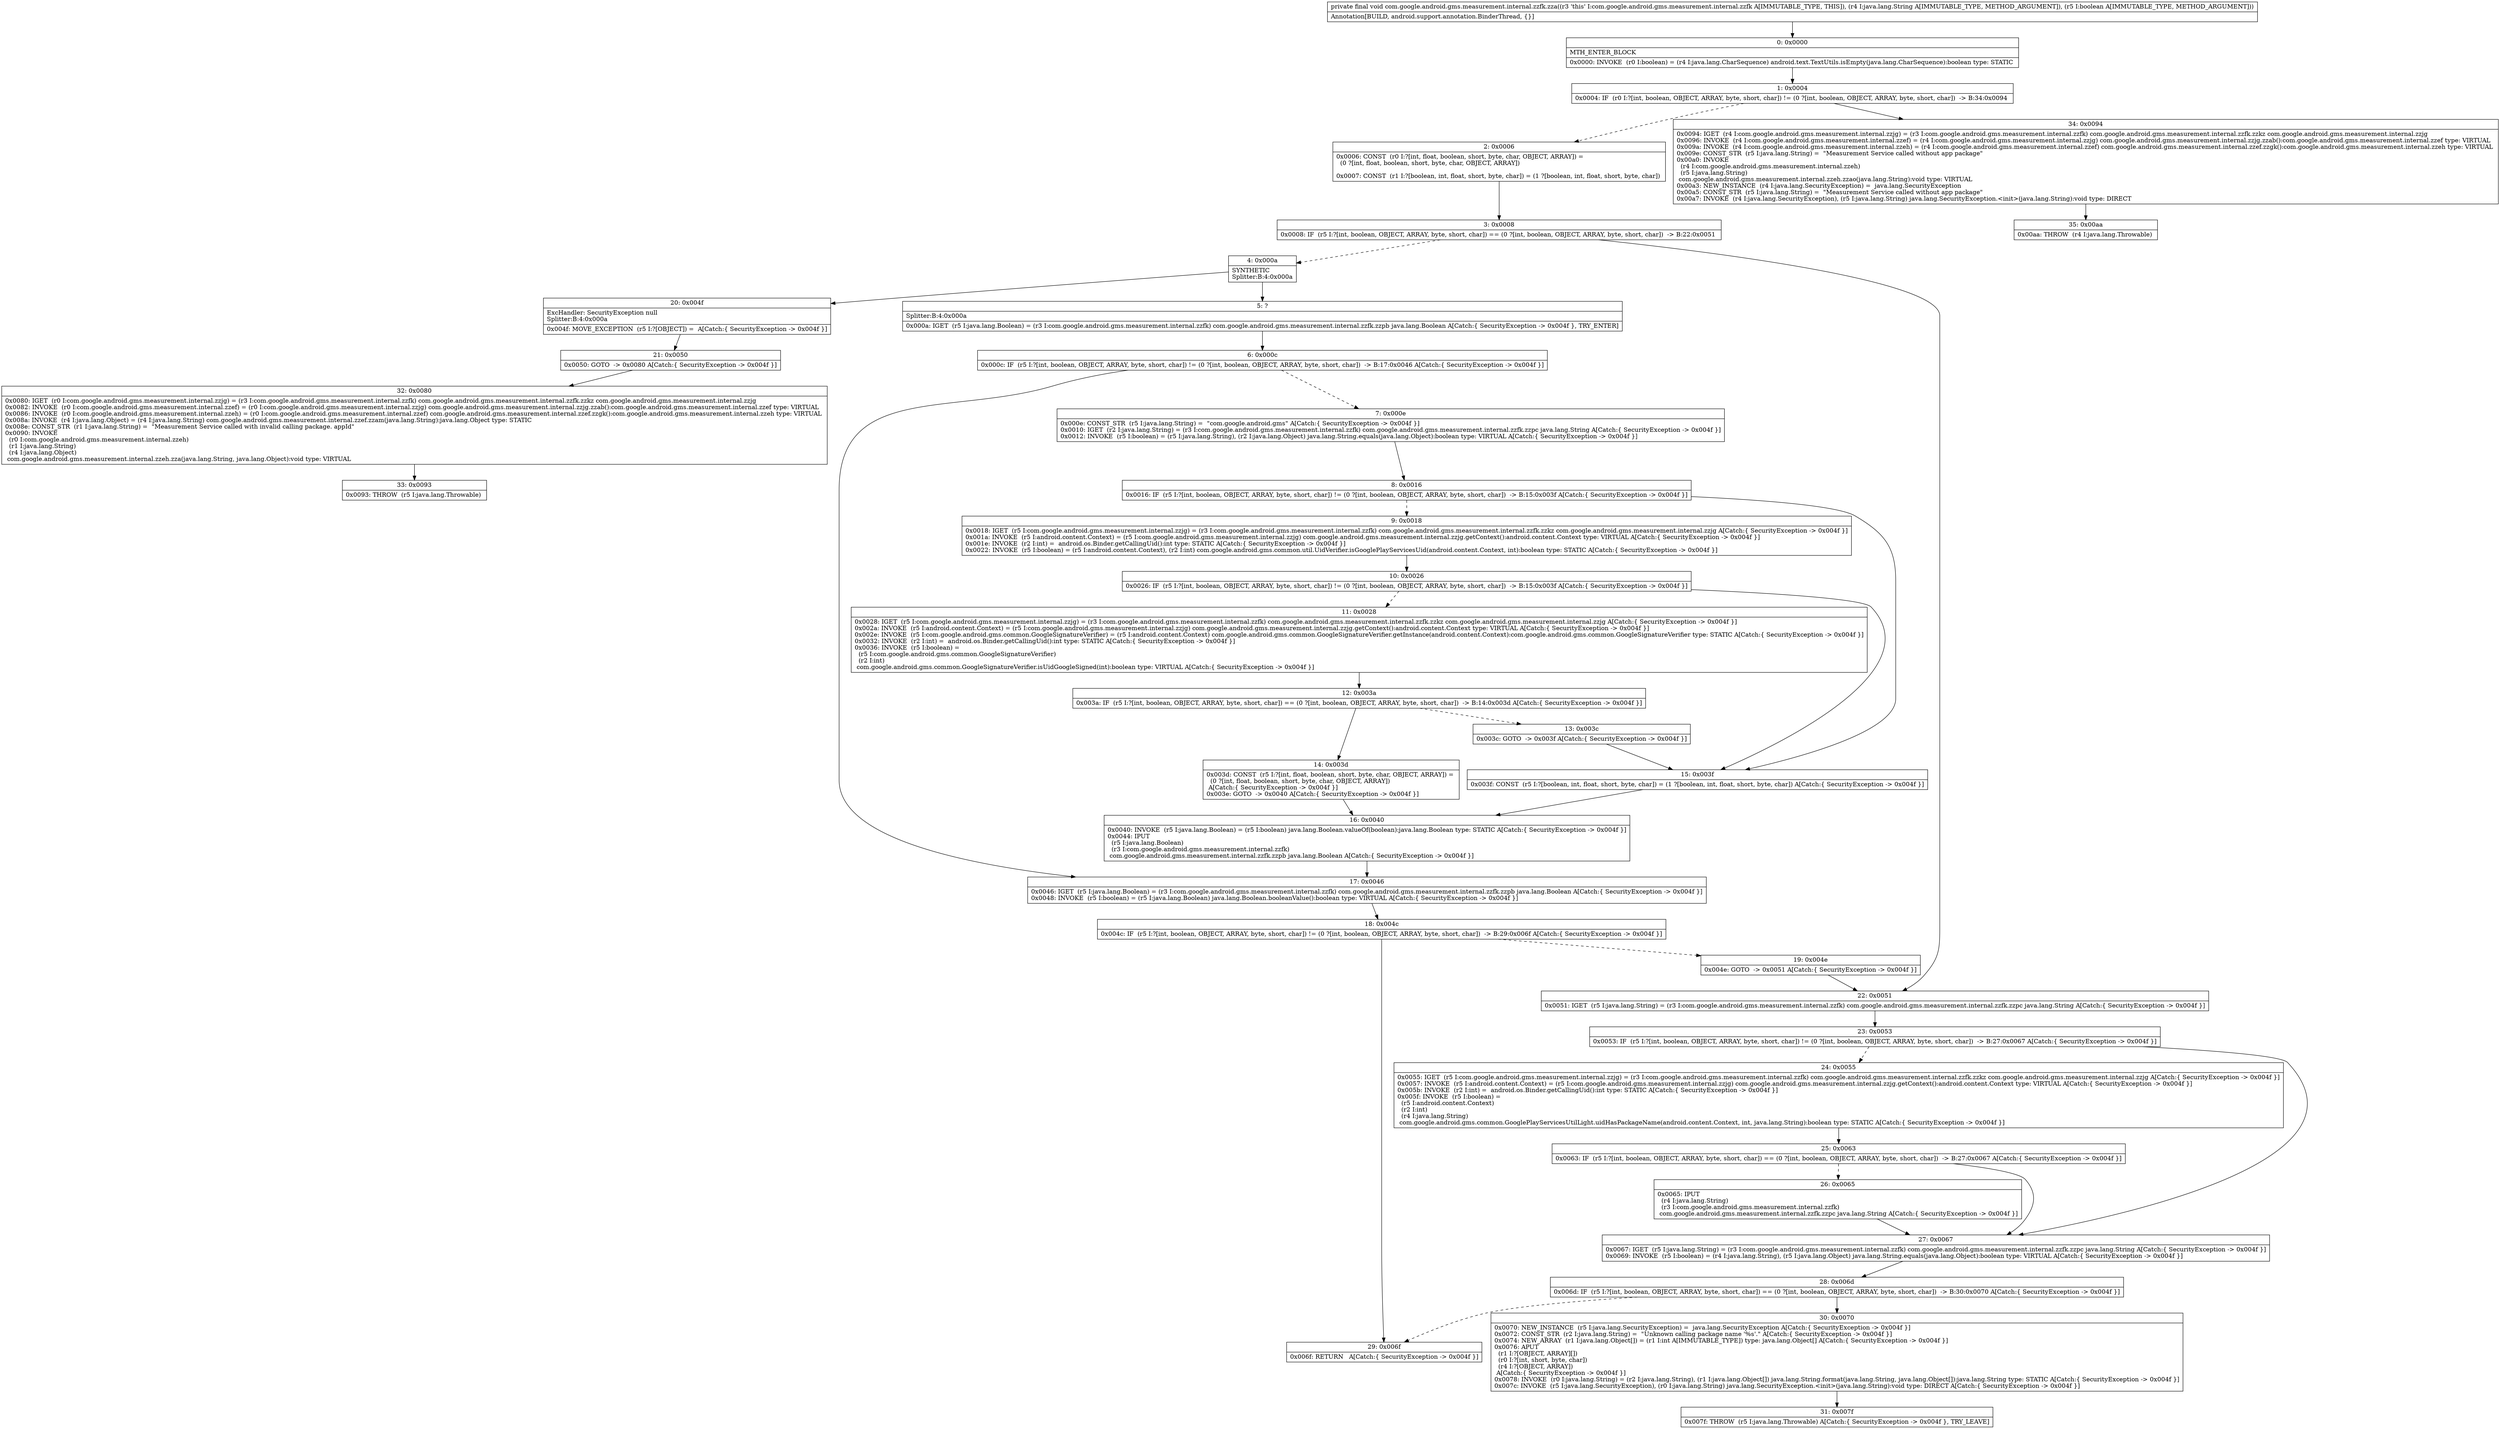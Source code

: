 digraph "CFG forcom.google.android.gms.measurement.internal.zzfk.zza(Ljava\/lang\/String;Z)V" {
Node_0 [shape=record,label="{0\:\ 0x0000|MTH_ENTER_BLOCK\l|0x0000: INVOKE  (r0 I:boolean) = (r4 I:java.lang.CharSequence) android.text.TextUtils.isEmpty(java.lang.CharSequence):boolean type: STATIC \l}"];
Node_1 [shape=record,label="{1\:\ 0x0004|0x0004: IF  (r0 I:?[int, boolean, OBJECT, ARRAY, byte, short, char]) != (0 ?[int, boolean, OBJECT, ARRAY, byte, short, char])  \-\> B:34:0x0094 \l}"];
Node_2 [shape=record,label="{2\:\ 0x0006|0x0006: CONST  (r0 I:?[int, float, boolean, short, byte, char, OBJECT, ARRAY]) = \l  (0 ?[int, float, boolean, short, byte, char, OBJECT, ARRAY])\l \l0x0007: CONST  (r1 I:?[boolean, int, float, short, byte, char]) = (1 ?[boolean, int, float, short, byte, char]) \l}"];
Node_3 [shape=record,label="{3\:\ 0x0008|0x0008: IF  (r5 I:?[int, boolean, OBJECT, ARRAY, byte, short, char]) == (0 ?[int, boolean, OBJECT, ARRAY, byte, short, char])  \-\> B:22:0x0051 \l}"];
Node_4 [shape=record,label="{4\:\ 0x000a|SYNTHETIC\lSplitter:B:4:0x000a\l}"];
Node_5 [shape=record,label="{5\:\ ?|Splitter:B:4:0x000a\l|0x000a: IGET  (r5 I:java.lang.Boolean) = (r3 I:com.google.android.gms.measurement.internal.zzfk) com.google.android.gms.measurement.internal.zzfk.zzpb java.lang.Boolean A[Catch:\{ SecurityException \-\> 0x004f \}, TRY_ENTER]\l}"];
Node_6 [shape=record,label="{6\:\ 0x000c|0x000c: IF  (r5 I:?[int, boolean, OBJECT, ARRAY, byte, short, char]) != (0 ?[int, boolean, OBJECT, ARRAY, byte, short, char])  \-\> B:17:0x0046 A[Catch:\{ SecurityException \-\> 0x004f \}]\l}"];
Node_7 [shape=record,label="{7\:\ 0x000e|0x000e: CONST_STR  (r5 I:java.lang.String) =  \"com.google.android.gms\" A[Catch:\{ SecurityException \-\> 0x004f \}]\l0x0010: IGET  (r2 I:java.lang.String) = (r3 I:com.google.android.gms.measurement.internal.zzfk) com.google.android.gms.measurement.internal.zzfk.zzpc java.lang.String A[Catch:\{ SecurityException \-\> 0x004f \}]\l0x0012: INVOKE  (r5 I:boolean) = (r5 I:java.lang.String), (r2 I:java.lang.Object) java.lang.String.equals(java.lang.Object):boolean type: VIRTUAL A[Catch:\{ SecurityException \-\> 0x004f \}]\l}"];
Node_8 [shape=record,label="{8\:\ 0x0016|0x0016: IF  (r5 I:?[int, boolean, OBJECT, ARRAY, byte, short, char]) != (0 ?[int, boolean, OBJECT, ARRAY, byte, short, char])  \-\> B:15:0x003f A[Catch:\{ SecurityException \-\> 0x004f \}]\l}"];
Node_9 [shape=record,label="{9\:\ 0x0018|0x0018: IGET  (r5 I:com.google.android.gms.measurement.internal.zzjg) = (r3 I:com.google.android.gms.measurement.internal.zzfk) com.google.android.gms.measurement.internal.zzfk.zzkz com.google.android.gms.measurement.internal.zzjg A[Catch:\{ SecurityException \-\> 0x004f \}]\l0x001a: INVOKE  (r5 I:android.content.Context) = (r5 I:com.google.android.gms.measurement.internal.zzjg) com.google.android.gms.measurement.internal.zzjg.getContext():android.content.Context type: VIRTUAL A[Catch:\{ SecurityException \-\> 0x004f \}]\l0x001e: INVOKE  (r2 I:int) =  android.os.Binder.getCallingUid():int type: STATIC A[Catch:\{ SecurityException \-\> 0x004f \}]\l0x0022: INVOKE  (r5 I:boolean) = (r5 I:android.content.Context), (r2 I:int) com.google.android.gms.common.util.UidVerifier.isGooglePlayServicesUid(android.content.Context, int):boolean type: STATIC A[Catch:\{ SecurityException \-\> 0x004f \}]\l}"];
Node_10 [shape=record,label="{10\:\ 0x0026|0x0026: IF  (r5 I:?[int, boolean, OBJECT, ARRAY, byte, short, char]) != (0 ?[int, boolean, OBJECT, ARRAY, byte, short, char])  \-\> B:15:0x003f A[Catch:\{ SecurityException \-\> 0x004f \}]\l}"];
Node_11 [shape=record,label="{11\:\ 0x0028|0x0028: IGET  (r5 I:com.google.android.gms.measurement.internal.zzjg) = (r3 I:com.google.android.gms.measurement.internal.zzfk) com.google.android.gms.measurement.internal.zzfk.zzkz com.google.android.gms.measurement.internal.zzjg A[Catch:\{ SecurityException \-\> 0x004f \}]\l0x002a: INVOKE  (r5 I:android.content.Context) = (r5 I:com.google.android.gms.measurement.internal.zzjg) com.google.android.gms.measurement.internal.zzjg.getContext():android.content.Context type: VIRTUAL A[Catch:\{ SecurityException \-\> 0x004f \}]\l0x002e: INVOKE  (r5 I:com.google.android.gms.common.GoogleSignatureVerifier) = (r5 I:android.content.Context) com.google.android.gms.common.GoogleSignatureVerifier.getInstance(android.content.Context):com.google.android.gms.common.GoogleSignatureVerifier type: STATIC A[Catch:\{ SecurityException \-\> 0x004f \}]\l0x0032: INVOKE  (r2 I:int) =  android.os.Binder.getCallingUid():int type: STATIC A[Catch:\{ SecurityException \-\> 0x004f \}]\l0x0036: INVOKE  (r5 I:boolean) = \l  (r5 I:com.google.android.gms.common.GoogleSignatureVerifier)\l  (r2 I:int)\l com.google.android.gms.common.GoogleSignatureVerifier.isUidGoogleSigned(int):boolean type: VIRTUAL A[Catch:\{ SecurityException \-\> 0x004f \}]\l}"];
Node_12 [shape=record,label="{12\:\ 0x003a|0x003a: IF  (r5 I:?[int, boolean, OBJECT, ARRAY, byte, short, char]) == (0 ?[int, boolean, OBJECT, ARRAY, byte, short, char])  \-\> B:14:0x003d A[Catch:\{ SecurityException \-\> 0x004f \}]\l}"];
Node_13 [shape=record,label="{13\:\ 0x003c|0x003c: GOTO  \-\> 0x003f A[Catch:\{ SecurityException \-\> 0x004f \}]\l}"];
Node_14 [shape=record,label="{14\:\ 0x003d|0x003d: CONST  (r5 I:?[int, float, boolean, short, byte, char, OBJECT, ARRAY]) = \l  (0 ?[int, float, boolean, short, byte, char, OBJECT, ARRAY])\l A[Catch:\{ SecurityException \-\> 0x004f \}]\l0x003e: GOTO  \-\> 0x0040 A[Catch:\{ SecurityException \-\> 0x004f \}]\l}"];
Node_15 [shape=record,label="{15\:\ 0x003f|0x003f: CONST  (r5 I:?[boolean, int, float, short, byte, char]) = (1 ?[boolean, int, float, short, byte, char]) A[Catch:\{ SecurityException \-\> 0x004f \}]\l}"];
Node_16 [shape=record,label="{16\:\ 0x0040|0x0040: INVOKE  (r5 I:java.lang.Boolean) = (r5 I:boolean) java.lang.Boolean.valueOf(boolean):java.lang.Boolean type: STATIC A[Catch:\{ SecurityException \-\> 0x004f \}]\l0x0044: IPUT  \l  (r5 I:java.lang.Boolean)\l  (r3 I:com.google.android.gms.measurement.internal.zzfk)\l com.google.android.gms.measurement.internal.zzfk.zzpb java.lang.Boolean A[Catch:\{ SecurityException \-\> 0x004f \}]\l}"];
Node_17 [shape=record,label="{17\:\ 0x0046|0x0046: IGET  (r5 I:java.lang.Boolean) = (r3 I:com.google.android.gms.measurement.internal.zzfk) com.google.android.gms.measurement.internal.zzfk.zzpb java.lang.Boolean A[Catch:\{ SecurityException \-\> 0x004f \}]\l0x0048: INVOKE  (r5 I:boolean) = (r5 I:java.lang.Boolean) java.lang.Boolean.booleanValue():boolean type: VIRTUAL A[Catch:\{ SecurityException \-\> 0x004f \}]\l}"];
Node_18 [shape=record,label="{18\:\ 0x004c|0x004c: IF  (r5 I:?[int, boolean, OBJECT, ARRAY, byte, short, char]) != (0 ?[int, boolean, OBJECT, ARRAY, byte, short, char])  \-\> B:29:0x006f A[Catch:\{ SecurityException \-\> 0x004f \}]\l}"];
Node_19 [shape=record,label="{19\:\ 0x004e|0x004e: GOTO  \-\> 0x0051 A[Catch:\{ SecurityException \-\> 0x004f \}]\l}"];
Node_20 [shape=record,label="{20\:\ 0x004f|ExcHandler: SecurityException null\lSplitter:B:4:0x000a\l|0x004f: MOVE_EXCEPTION  (r5 I:?[OBJECT]) =  A[Catch:\{ SecurityException \-\> 0x004f \}]\l}"];
Node_21 [shape=record,label="{21\:\ 0x0050|0x0050: GOTO  \-\> 0x0080 A[Catch:\{ SecurityException \-\> 0x004f \}]\l}"];
Node_22 [shape=record,label="{22\:\ 0x0051|0x0051: IGET  (r5 I:java.lang.String) = (r3 I:com.google.android.gms.measurement.internal.zzfk) com.google.android.gms.measurement.internal.zzfk.zzpc java.lang.String A[Catch:\{ SecurityException \-\> 0x004f \}]\l}"];
Node_23 [shape=record,label="{23\:\ 0x0053|0x0053: IF  (r5 I:?[int, boolean, OBJECT, ARRAY, byte, short, char]) != (0 ?[int, boolean, OBJECT, ARRAY, byte, short, char])  \-\> B:27:0x0067 A[Catch:\{ SecurityException \-\> 0x004f \}]\l}"];
Node_24 [shape=record,label="{24\:\ 0x0055|0x0055: IGET  (r5 I:com.google.android.gms.measurement.internal.zzjg) = (r3 I:com.google.android.gms.measurement.internal.zzfk) com.google.android.gms.measurement.internal.zzfk.zzkz com.google.android.gms.measurement.internal.zzjg A[Catch:\{ SecurityException \-\> 0x004f \}]\l0x0057: INVOKE  (r5 I:android.content.Context) = (r5 I:com.google.android.gms.measurement.internal.zzjg) com.google.android.gms.measurement.internal.zzjg.getContext():android.content.Context type: VIRTUAL A[Catch:\{ SecurityException \-\> 0x004f \}]\l0x005b: INVOKE  (r2 I:int) =  android.os.Binder.getCallingUid():int type: STATIC A[Catch:\{ SecurityException \-\> 0x004f \}]\l0x005f: INVOKE  (r5 I:boolean) = \l  (r5 I:android.content.Context)\l  (r2 I:int)\l  (r4 I:java.lang.String)\l com.google.android.gms.common.GooglePlayServicesUtilLight.uidHasPackageName(android.content.Context, int, java.lang.String):boolean type: STATIC A[Catch:\{ SecurityException \-\> 0x004f \}]\l}"];
Node_25 [shape=record,label="{25\:\ 0x0063|0x0063: IF  (r5 I:?[int, boolean, OBJECT, ARRAY, byte, short, char]) == (0 ?[int, boolean, OBJECT, ARRAY, byte, short, char])  \-\> B:27:0x0067 A[Catch:\{ SecurityException \-\> 0x004f \}]\l}"];
Node_26 [shape=record,label="{26\:\ 0x0065|0x0065: IPUT  \l  (r4 I:java.lang.String)\l  (r3 I:com.google.android.gms.measurement.internal.zzfk)\l com.google.android.gms.measurement.internal.zzfk.zzpc java.lang.String A[Catch:\{ SecurityException \-\> 0x004f \}]\l}"];
Node_27 [shape=record,label="{27\:\ 0x0067|0x0067: IGET  (r5 I:java.lang.String) = (r3 I:com.google.android.gms.measurement.internal.zzfk) com.google.android.gms.measurement.internal.zzfk.zzpc java.lang.String A[Catch:\{ SecurityException \-\> 0x004f \}]\l0x0069: INVOKE  (r5 I:boolean) = (r4 I:java.lang.String), (r5 I:java.lang.Object) java.lang.String.equals(java.lang.Object):boolean type: VIRTUAL A[Catch:\{ SecurityException \-\> 0x004f \}]\l}"];
Node_28 [shape=record,label="{28\:\ 0x006d|0x006d: IF  (r5 I:?[int, boolean, OBJECT, ARRAY, byte, short, char]) == (0 ?[int, boolean, OBJECT, ARRAY, byte, short, char])  \-\> B:30:0x0070 A[Catch:\{ SecurityException \-\> 0x004f \}]\l}"];
Node_29 [shape=record,label="{29\:\ 0x006f|0x006f: RETURN   A[Catch:\{ SecurityException \-\> 0x004f \}]\l}"];
Node_30 [shape=record,label="{30\:\ 0x0070|0x0070: NEW_INSTANCE  (r5 I:java.lang.SecurityException) =  java.lang.SecurityException A[Catch:\{ SecurityException \-\> 0x004f \}]\l0x0072: CONST_STR  (r2 I:java.lang.String) =  \"Unknown calling package name '%s'.\" A[Catch:\{ SecurityException \-\> 0x004f \}]\l0x0074: NEW_ARRAY  (r1 I:java.lang.Object[]) = (r1 I:int A[IMMUTABLE_TYPE]) type: java.lang.Object[] A[Catch:\{ SecurityException \-\> 0x004f \}]\l0x0076: APUT  \l  (r1 I:?[OBJECT, ARRAY][])\l  (r0 I:?[int, short, byte, char])\l  (r4 I:?[OBJECT, ARRAY])\l A[Catch:\{ SecurityException \-\> 0x004f \}]\l0x0078: INVOKE  (r0 I:java.lang.String) = (r2 I:java.lang.String), (r1 I:java.lang.Object[]) java.lang.String.format(java.lang.String, java.lang.Object[]):java.lang.String type: STATIC A[Catch:\{ SecurityException \-\> 0x004f \}]\l0x007c: INVOKE  (r5 I:java.lang.SecurityException), (r0 I:java.lang.String) java.lang.SecurityException.\<init\>(java.lang.String):void type: DIRECT A[Catch:\{ SecurityException \-\> 0x004f \}]\l}"];
Node_31 [shape=record,label="{31\:\ 0x007f|0x007f: THROW  (r5 I:java.lang.Throwable) A[Catch:\{ SecurityException \-\> 0x004f \}, TRY_LEAVE]\l}"];
Node_32 [shape=record,label="{32\:\ 0x0080|0x0080: IGET  (r0 I:com.google.android.gms.measurement.internal.zzjg) = (r3 I:com.google.android.gms.measurement.internal.zzfk) com.google.android.gms.measurement.internal.zzfk.zzkz com.google.android.gms.measurement.internal.zzjg \l0x0082: INVOKE  (r0 I:com.google.android.gms.measurement.internal.zzef) = (r0 I:com.google.android.gms.measurement.internal.zzjg) com.google.android.gms.measurement.internal.zzjg.zzab():com.google.android.gms.measurement.internal.zzef type: VIRTUAL \l0x0086: INVOKE  (r0 I:com.google.android.gms.measurement.internal.zzeh) = (r0 I:com.google.android.gms.measurement.internal.zzef) com.google.android.gms.measurement.internal.zzef.zzgk():com.google.android.gms.measurement.internal.zzeh type: VIRTUAL \l0x008a: INVOKE  (r4 I:java.lang.Object) = (r4 I:java.lang.String) com.google.android.gms.measurement.internal.zzef.zzam(java.lang.String):java.lang.Object type: STATIC \l0x008e: CONST_STR  (r1 I:java.lang.String) =  \"Measurement Service called with invalid calling package. appId\" \l0x0090: INVOKE  \l  (r0 I:com.google.android.gms.measurement.internal.zzeh)\l  (r1 I:java.lang.String)\l  (r4 I:java.lang.Object)\l com.google.android.gms.measurement.internal.zzeh.zza(java.lang.String, java.lang.Object):void type: VIRTUAL \l}"];
Node_33 [shape=record,label="{33\:\ 0x0093|0x0093: THROW  (r5 I:java.lang.Throwable) \l}"];
Node_34 [shape=record,label="{34\:\ 0x0094|0x0094: IGET  (r4 I:com.google.android.gms.measurement.internal.zzjg) = (r3 I:com.google.android.gms.measurement.internal.zzfk) com.google.android.gms.measurement.internal.zzfk.zzkz com.google.android.gms.measurement.internal.zzjg \l0x0096: INVOKE  (r4 I:com.google.android.gms.measurement.internal.zzef) = (r4 I:com.google.android.gms.measurement.internal.zzjg) com.google.android.gms.measurement.internal.zzjg.zzab():com.google.android.gms.measurement.internal.zzef type: VIRTUAL \l0x009a: INVOKE  (r4 I:com.google.android.gms.measurement.internal.zzeh) = (r4 I:com.google.android.gms.measurement.internal.zzef) com.google.android.gms.measurement.internal.zzef.zzgk():com.google.android.gms.measurement.internal.zzeh type: VIRTUAL \l0x009e: CONST_STR  (r5 I:java.lang.String) =  \"Measurement Service called without app package\" \l0x00a0: INVOKE  \l  (r4 I:com.google.android.gms.measurement.internal.zzeh)\l  (r5 I:java.lang.String)\l com.google.android.gms.measurement.internal.zzeh.zzao(java.lang.String):void type: VIRTUAL \l0x00a3: NEW_INSTANCE  (r4 I:java.lang.SecurityException) =  java.lang.SecurityException \l0x00a5: CONST_STR  (r5 I:java.lang.String) =  \"Measurement Service called without app package\" \l0x00a7: INVOKE  (r4 I:java.lang.SecurityException), (r5 I:java.lang.String) java.lang.SecurityException.\<init\>(java.lang.String):void type: DIRECT \l}"];
Node_35 [shape=record,label="{35\:\ 0x00aa|0x00aa: THROW  (r4 I:java.lang.Throwable) \l}"];
MethodNode[shape=record,label="{private final void com.google.android.gms.measurement.internal.zzfk.zza((r3 'this' I:com.google.android.gms.measurement.internal.zzfk A[IMMUTABLE_TYPE, THIS]), (r4 I:java.lang.String A[IMMUTABLE_TYPE, METHOD_ARGUMENT]), (r5 I:boolean A[IMMUTABLE_TYPE, METHOD_ARGUMENT]))  | Annotation[BUILD, android.support.annotation.BinderThread, \{\}]\l}"];
MethodNode -> Node_0;
Node_0 -> Node_1;
Node_1 -> Node_2[style=dashed];
Node_1 -> Node_34;
Node_2 -> Node_3;
Node_3 -> Node_4[style=dashed];
Node_3 -> Node_22;
Node_4 -> Node_5;
Node_4 -> Node_20;
Node_5 -> Node_6;
Node_6 -> Node_7[style=dashed];
Node_6 -> Node_17;
Node_7 -> Node_8;
Node_8 -> Node_9[style=dashed];
Node_8 -> Node_15;
Node_9 -> Node_10;
Node_10 -> Node_11[style=dashed];
Node_10 -> Node_15;
Node_11 -> Node_12;
Node_12 -> Node_13[style=dashed];
Node_12 -> Node_14;
Node_13 -> Node_15;
Node_14 -> Node_16;
Node_15 -> Node_16;
Node_16 -> Node_17;
Node_17 -> Node_18;
Node_18 -> Node_19[style=dashed];
Node_18 -> Node_29;
Node_19 -> Node_22;
Node_20 -> Node_21;
Node_21 -> Node_32;
Node_22 -> Node_23;
Node_23 -> Node_24[style=dashed];
Node_23 -> Node_27;
Node_24 -> Node_25;
Node_25 -> Node_26[style=dashed];
Node_25 -> Node_27;
Node_26 -> Node_27;
Node_27 -> Node_28;
Node_28 -> Node_29[style=dashed];
Node_28 -> Node_30;
Node_30 -> Node_31;
Node_32 -> Node_33;
Node_34 -> Node_35;
}

